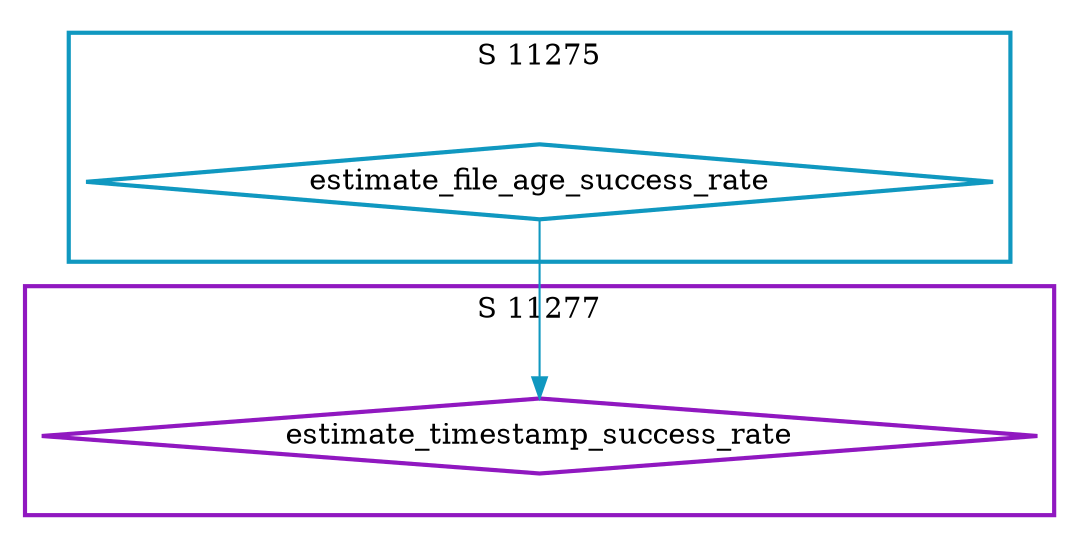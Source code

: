 digraph G {
  ratio=0.500000;
  "UV estimate_file_age_success_rate (11275)" [shape=diamond,
                                               label="estimate_file_age_success_rate",
                                               color="#1098C0", style=bold];
  "UV estimate_timestamp_success_rate (11277)" [shape=diamond,
                                                label="estimate_timestamp_success_rate",
                                                color="#9018C0", style=bold];
  
  subgraph cluster_11275 { label="S 11275";
    color="#1098C0";
    style=bold;
    "UV estimate_file_age_success_rate (11275)"; };
  subgraph cluster_11277 { label="S 11277";
    color="#9018C0";
    style=bold;
    "UV estimate_timestamp_success_rate (11277)"; };
  
  "UV estimate_file_age_success_rate (11275)" -> "UV estimate_timestamp_success_rate (11277)" [
  color="#1098C0"];
  
  }